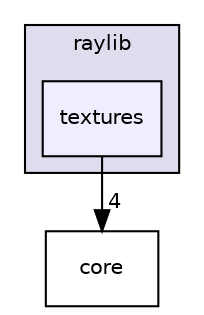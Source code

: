 digraph "src/raylib/textures" {
  compound=true
  node [ fontsize="10", fontname="Helvetica"];
  edge [ labelfontsize="10", labelfontname="Helvetica"];
  subgraph clusterdir_d4cc5f0b3cfddd1b0952a9e00053f649 {
    graph [ bgcolor="#ddddee", pencolor="black", label="raylib" fontname="Helvetica", fontsize="10", URL="dir_d4cc5f0b3cfddd1b0952a9e00053f649.html"]
  dir_21bb1922019bb3d52d5ae9abdf0a2a00 [shape=box, label="textures", style="filled", fillcolor="#eeeeff", pencolor="black", URL="dir_21bb1922019bb3d52d5ae9abdf0a2a00.html"];
  }
  dir_8eb5564b7954c35d70c55c3a33ff6f37 [shape=box label="core" URL="dir_8eb5564b7954c35d70c55c3a33ff6f37.html"];
  dir_21bb1922019bb3d52d5ae9abdf0a2a00->dir_8eb5564b7954c35d70c55c3a33ff6f37 [headlabel="4", labeldistance=1.5 headhref="dir_000016_000013.html"];
}
